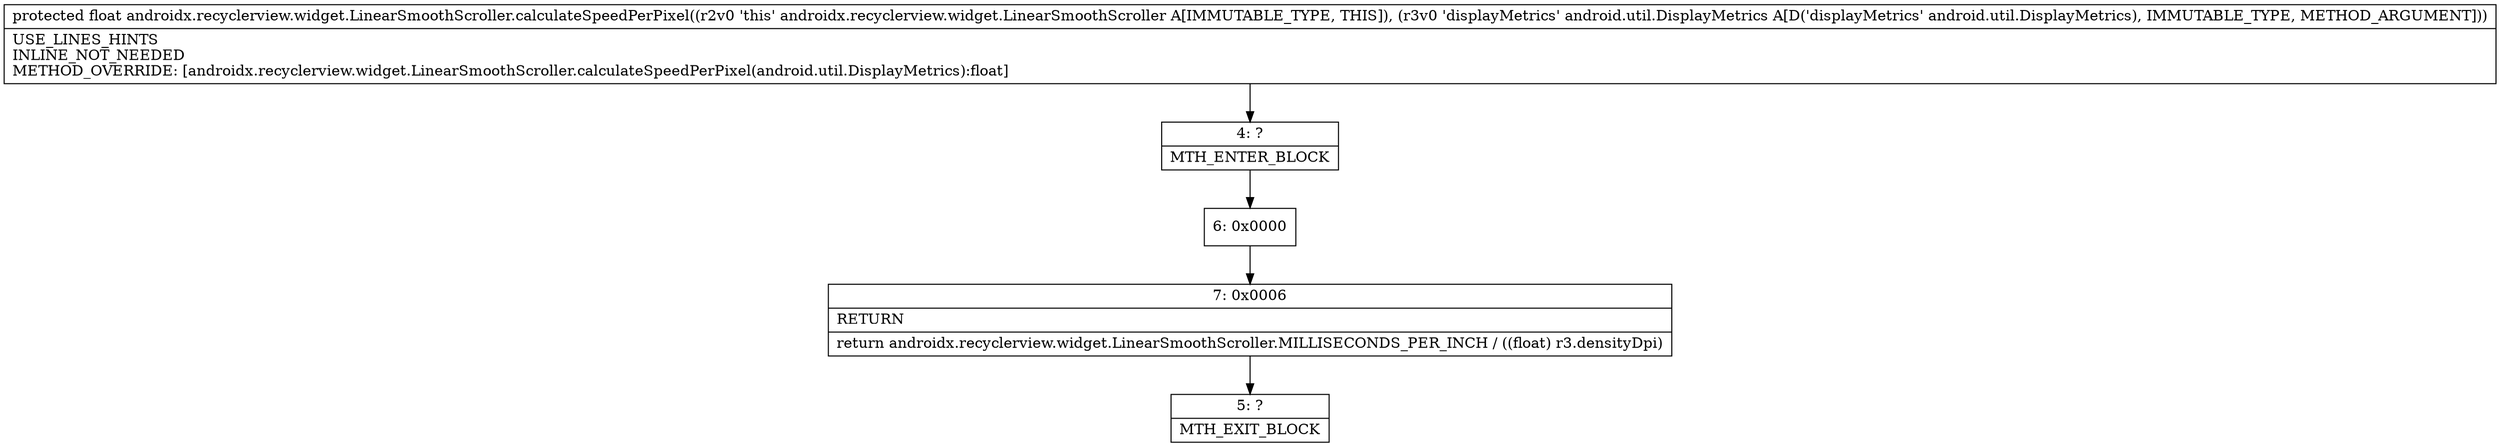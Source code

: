 digraph "CFG forandroidx.recyclerview.widget.LinearSmoothScroller.calculateSpeedPerPixel(Landroid\/util\/DisplayMetrics;)F" {
Node_4 [shape=record,label="{4\:\ ?|MTH_ENTER_BLOCK\l}"];
Node_6 [shape=record,label="{6\:\ 0x0000}"];
Node_7 [shape=record,label="{7\:\ 0x0006|RETURN\l|return androidx.recyclerview.widget.LinearSmoothScroller.MILLISECONDS_PER_INCH \/ ((float) r3.densityDpi)\l}"];
Node_5 [shape=record,label="{5\:\ ?|MTH_EXIT_BLOCK\l}"];
MethodNode[shape=record,label="{protected float androidx.recyclerview.widget.LinearSmoothScroller.calculateSpeedPerPixel((r2v0 'this' androidx.recyclerview.widget.LinearSmoothScroller A[IMMUTABLE_TYPE, THIS]), (r3v0 'displayMetrics' android.util.DisplayMetrics A[D('displayMetrics' android.util.DisplayMetrics), IMMUTABLE_TYPE, METHOD_ARGUMENT]))  | USE_LINES_HINTS\lINLINE_NOT_NEEDED\lMETHOD_OVERRIDE: [androidx.recyclerview.widget.LinearSmoothScroller.calculateSpeedPerPixel(android.util.DisplayMetrics):float]\l}"];
MethodNode -> Node_4;Node_4 -> Node_6;
Node_6 -> Node_7;
Node_7 -> Node_5;
}

